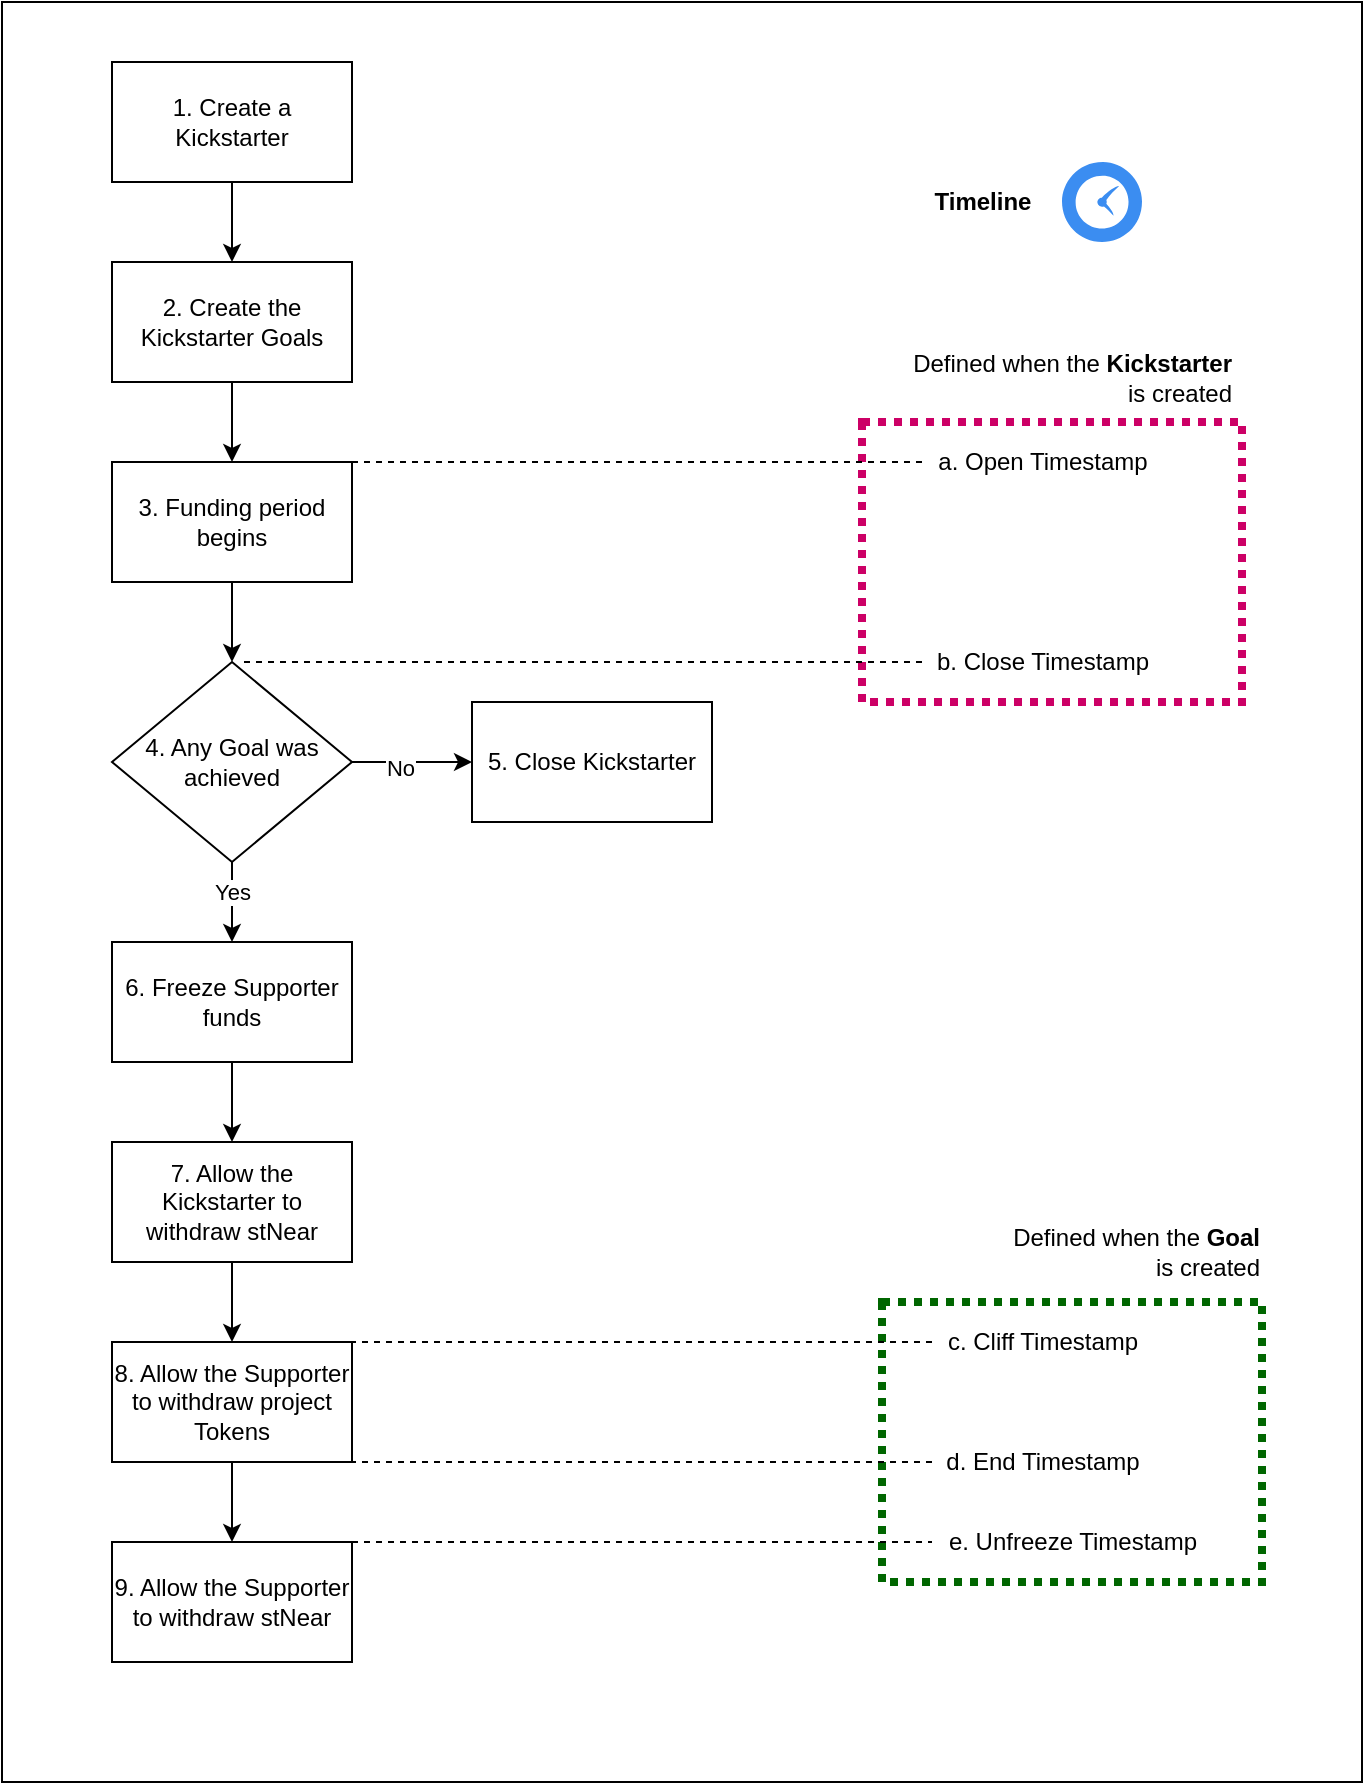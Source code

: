 <mxfile>
    <diagram id="1clCBfnFxpPrFL7OQ6yz" name="Page-1">
        <mxGraphModel dx="1924" dy="1235" grid="1" gridSize="10" guides="1" tooltips="1" connect="1" arrows="1" fold="1" page="1" pageScale="1" pageWidth="850" pageHeight="1100" math="0" shadow="0">
            <root>
                <mxCell id="0"/>
                <mxCell id="1" parent="0"/>
                <mxCell id="2" value="" style="rounded=0;whiteSpace=wrap;html=1;fillColor=#FFFFFF;fontStyle=0" vertex="1" parent="1">
                    <mxGeometry x="70" y="150" width="680" height="890" as="geometry"/>
                </mxCell>
                <mxCell id="41" value="" style="whiteSpace=wrap;html=1;labelBackgroundColor=#FFFFFF;fontColor=#000000;strokeColor=#006600;fillColor=none;dashed=1;dashPattern=1 1;strokeWidth=4;" vertex="1" parent="1">
                    <mxGeometry x="510" y="800" width="190" height="140" as="geometry"/>
                </mxCell>
                <mxCell id="39" value="" style="whiteSpace=wrap;html=1;labelBackgroundColor=#FFFFFF;fontColor=#000000;strokeColor=#CC0066;fillColor=none;dashed=1;dashPattern=1 1;strokeWidth=4;" vertex="1" parent="1">
                    <mxGeometry x="500" y="360" width="190" height="140" as="geometry"/>
                </mxCell>
                <mxCell id="5" value="" style="edgeStyle=none;html=1;strokeColor=#000000;" edge="1" parent="1" source="3" target="4">
                    <mxGeometry relative="1" as="geometry"/>
                </mxCell>
                <mxCell id="3" value="&lt;font color=&quot;#000000&quot;&gt;1. Create a Kickstarter&lt;/font&gt;" style="whiteSpace=wrap;html=1;fillColor=#FFFFFF;strokeColor=#000000;" vertex="1" parent="1">
                    <mxGeometry x="125" y="180" width="120" height="60" as="geometry"/>
                </mxCell>
                <mxCell id="7" value="" style="edgeStyle=none;html=1;strokeColor=#000000;" edge="1" parent="1" source="4" target="6">
                    <mxGeometry relative="1" as="geometry"/>
                </mxCell>
                <mxCell id="4" value="&lt;font color=&quot;#000000&quot;&gt;2. Create the Kickstarter Goals&lt;/font&gt;" style="whiteSpace=wrap;html=1;fillColor=#FFFFFF;strokeColor=#000000;" vertex="1" parent="1">
                    <mxGeometry x="125" y="280" width="120" height="60" as="geometry"/>
                </mxCell>
                <mxCell id="9" value="" style="edgeStyle=none;html=1;strokeColor=#000000;entryX=0.5;entryY=0;entryDx=0;entryDy=0;" edge="1" parent="1" source="6" target="10">
                    <mxGeometry relative="1" as="geometry">
                        <mxPoint x="635" y="210" as="targetPoint"/>
                    </mxGeometry>
                </mxCell>
                <mxCell id="6" value="&lt;font color=&quot;#000000&quot;&gt;3. Funding period begins&lt;/font&gt;" style="whiteSpace=wrap;html=1;fillColor=#FFFFFF;strokeColor=#000000;" vertex="1" parent="1">
                    <mxGeometry x="125" y="380" width="120" height="60" as="geometry"/>
                </mxCell>
                <mxCell id="12" value="" style="edgeStyle=none;html=1;fontColor=#000000;strokeColor=#000000;" edge="1" parent="1" source="10" target="11">
                    <mxGeometry relative="1" as="geometry"/>
                </mxCell>
                <mxCell id="17" value="&lt;span style=&quot;background-color: rgb(255 , 255 , 255)&quot;&gt;Yes&lt;/span&gt;" style="edgeLabel;html=1;align=center;verticalAlign=middle;resizable=0;points=[];fontColor=#000000;" vertex="1" connectable="0" parent="12">
                    <mxGeometry x="-0.279" y="-1" relative="1" as="geometry">
                        <mxPoint x="1" as="offset"/>
                    </mxGeometry>
                </mxCell>
                <mxCell id="14" value="" style="edgeStyle=none;html=1;fontColor=#000000;strokeColor=#000000;" edge="1" parent="1" source="10" target="13">
                    <mxGeometry relative="1" as="geometry"/>
                </mxCell>
                <mxCell id="15" value="No" style="edgeLabel;html=1;align=center;verticalAlign=middle;resizable=0;points=[];fontColor=#000000;labelBackgroundColor=#FFFFFF;" vertex="1" connectable="0" parent="14">
                    <mxGeometry x="-0.212" y="-3" relative="1" as="geometry">
                        <mxPoint as="offset"/>
                    </mxGeometry>
                </mxCell>
                <mxCell id="10" value="&lt;font color=&quot;#000000&quot;&gt;4. Any Goal was&lt;br&gt;achieved&lt;/font&gt;" style="rhombus;whiteSpace=wrap;html=1;fillColor=#FFFFFF;strokeColor=#000000;" vertex="1" parent="1">
                    <mxGeometry x="125" y="480" width="120" height="100" as="geometry"/>
                </mxCell>
                <mxCell id="21" value="" style="edgeStyle=none;html=1;fontColor=#000000;strokeColor=#000000;" edge="1" parent="1" source="11" target="20">
                    <mxGeometry relative="1" as="geometry"/>
                </mxCell>
                <mxCell id="11" value="&lt;font color=&quot;#000000&quot;&gt;6. Freeze Supporter funds&lt;/font&gt;" style="whiteSpace=wrap;html=1;fillColor=#FFFFFF;strokeColor=#000000;" vertex="1" parent="1">
                    <mxGeometry x="125" y="620" width="120" height="60" as="geometry"/>
                </mxCell>
                <mxCell id="13" value="&lt;font color=&quot;#000000&quot;&gt;5. Close Kickstarter&lt;/font&gt;" style="whiteSpace=wrap;html=1;fillColor=#FFFFFF;strokeColor=#000000;" vertex="1" parent="1">
                    <mxGeometry x="305" y="500" width="120" height="60" as="geometry"/>
                </mxCell>
                <mxCell id="23" value="" style="edgeStyle=none;html=1;fontColor=#000000;strokeColor=#000000;" edge="1" parent="1" source="20" target="22">
                    <mxGeometry relative="1" as="geometry"/>
                </mxCell>
                <mxCell id="20" value="&lt;font color=&quot;#000000&quot;&gt;7. Allow the Kickstarter to withdraw stNear&lt;/font&gt;" style="whiteSpace=wrap;html=1;fillColor=#FFFFFF;strokeColor=#000000;" vertex="1" parent="1">
                    <mxGeometry x="125" y="720" width="120" height="60" as="geometry"/>
                </mxCell>
                <mxCell id="25" value="" style="edgeStyle=none;html=1;fontColor=#000000;strokeColor=#000000;" edge="1" parent="1" source="22" target="24">
                    <mxGeometry relative="1" as="geometry"/>
                </mxCell>
                <mxCell id="22" value="&lt;font color=&quot;#000000&quot;&gt;8. Allow the Supporter to withdraw project Tokens&lt;/font&gt;" style="whiteSpace=wrap;html=1;fillColor=#FFFFFF;strokeColor=#000000;" vertex="1" parent="1">
                    <mxGeometry x="125" y="820" width="120" height="60" as="geometry"/>
                </mxCell>
                <mxCell id="24" value="&lt;font color=&quot;#000000&quot;&gt;9. Allow the Supporter to withdraw stNear&lt;/font&gt;" style="whiteSpace=wrap;html=1;fillColor=#FFFFFF;strokeColor=#000000;" vertex="1" parent="1">
                    <mxGeometry x="125" y="920" width="120" height="60" as="geometry"/>
                </mxCell>
                <mxCell id="26" value="&lt;b&gt;Timeline&lt;/b&gt;" style="text;html=1;resizable=0;autosize=1;align=center;verticalAlign=middle;points=[];fillColor=none;strokeColor=none;rounded=0;labelBackgroundColor=#FFFFFF;fontColor=#000000;" vertex="1" parent="1">
                    <mxGeometry x="530" y="240" width="60" height="20" as="geometry"/>
                </mxCell>
                <mxCell id="27" value="" style="sketch=0;html=1;aspect=fixed;strokeColor=none;shadow=0;align=center;verticalAlign=top;fillColor=#3B8DF1;shape=mxgraph.gcp2.clock;labelBackgroundColor=#FFFFFF;fontColor=#000000;" vertex="1" parent="1">
                    <mxGeometry x="600" y="230" width="40" height="40" as="geometry"/>
                </mxCell>
                <mxCell id="30" value="" style="edgeStyle=none;html=1;fontColor=#000000;strokeColor=#000000;entryX=0.5;entryY=0;entryDx=0;entryDy=0;dashed=1;endArrow=none;endFill=0;" edge="1" parent="1" source="28" target="6">
                    <mxGeometry relative="1" as="geometry"/>
                </mxCell>
                <mxCell id="28" value="a. Open Timestamp" style="text;html=1;resizable=0;autosize=1;align=center;verticalAlign=middle;points=[];fillColor=none;strokeColor=none;rounded=0;labelBackgroundColor=#FFFFFF;fontColor=#000000;" vertex="1" parent="1">
                    <mxGeometry x="530" y="370" width="120" height="20" as="geometry"/>
                </mxCell>
                <mxCell id="32" value="" style="edgeStyle=none;html=1;dashed=1;fontColor=#000000;endArrow=none;endFill=0;strokeColor=#000000;" edge="1" parent="1" source="29">
                    <mxGeometry relative="1" as="geometry">
                        <mxPoint x="190" y="480" as="targetPoint"/>
                    </mxGeometry>
                </mxCell>
                <mxCell id="29" value="b. Close Timestamp" style="text;html=1;resizable=0;autosize=1;align=center;verticalAlign=middle;points=[];fillColor=none;strokeColor=none;rounded=0;labelBackgroundColor=#FFFFFF;fontColor=#000000;" vertex="1" parent="1">
                    <mxGeometry x="530" y="470" width="120" height="20" as="geometry"/>
                </mxCell>
                <mxCell id="34" value="" style="edgeStyle=none;html=1;dashed=1;fontColor=#000000;endArrow=none;endFill=0;strokeColor=#000000;entryX=0.5;entryY=0;entryDx=0;entryDy=0;" edge="1" parent="1" source="31" target="22">
                    <mxGeometry relative="1" as="geometry"/>
                </mxCell>
                <mxCell id="31" value="c. Cliff Timestamp" style="text;html=1;resizable=0;autosize=1;align=center;verticalAlign=middle;points=[];fillColor=none;strokeColor=none;rounded=0;labelBackgroundColor=#FFFFFF;fontColor=#000000;" vertex="1" parent="1">
                    <mxGeometry x="535" y="810" width="110" height="20" as="geometry"/>
                </mxCell>
                <mxCell id="36" value="" style="edgeStyle=none;html=1;dashed=1;fontColor=#000000;endArrow=none;endFill=0;strokeColor=#000000;entryX=0.5;entryY=1;entryDx=0;entryDy=0;" edge="1" parent="1" source="33" target="22">
                    <mxGeometry relative="1" as="geometry">
                        <mxPoint x="455" y="930" as="targetPoint"/>
                    </mxGeometry>
                </mxCell>
                <mxCell id="38" value="" style="edgeStyle=none;html=1;dashed=1;fontColor=#000000;endArrow=none;endFill=0;strokeColor=#000000;exitX=0.5;exitY=0;exitDx=0;exitDy=0;" edge="1" parent="1" source="24" target="37">
                    <mxGeometry relative="1" as="geometry"/>
                </mxCell>
                <mxCell id="33" value="d. End Timestamp" style="text;html=1;resizable=0;autosize=1;align=center;verticalAlign=middle;points=[];fillColor=none;strokeColor=none;rounded=0;labelBackgroundColor=#FFFFFF;fontColor=#000000;" vertex="1" parent="1">
                    <mxGeometry x="535" y="870" width="110" height="20" as="geometry"/>
                </mxCell>
                <mxCell id="37" value="e. Unfreeze Timestamp" style="text;html=1;resizable=0;autosize=1;align=center;verticalAlign=middle;points=[];fillColor=none;strokeColor=none;rounded=0;labelBackgroundColor=#FFFFFF;fontColor=#000000;" vertex="1" parent="1">
                    <mxGeometry x="535" y="910" width="140" height="20" as="geometry"/>
                </mxCell>
                <mxCell id="40" value="Defined when the &lt;b&gt;Kickstarter &lt;/b&gt;&lt;br&gt;is created" style="text;html=1;resizable=0;autosize=1;align=right;verticalAlign=middle;points=[];fillColor=none;strokeColor=none;rounded=0;dashed=1;dashPattern=1 1;labelBackgroundColor=#FFFFFF;fontColor=#000000;" vertex="1" parent="1">
                    <mxGeometry x="516" y="323" width="170" height="30" as="geometry"/>
                </mxCell>
                <mxCell id="42" value="Defined when the &lt;b&gt;Goal&lt;/b&gt;&lt;br&gt;is created" style="text;html=1;resizable=0;autosize=1;align=right;verticalAlign=middle;points=[];fillColor=none;strokeColor=none;rounded=0;dashed=1;dashPattern=1 1;labelBackgroundColor=#FFFFFF;fontColor=#000000;" vertex="1" parent="1">
                    <mxGeometry x="560" y="760" width="140" height="30" as="geometry"/>
                </mxCell>
            </root>
        </mxGraphModel>
    </diagram>
</mxfile>